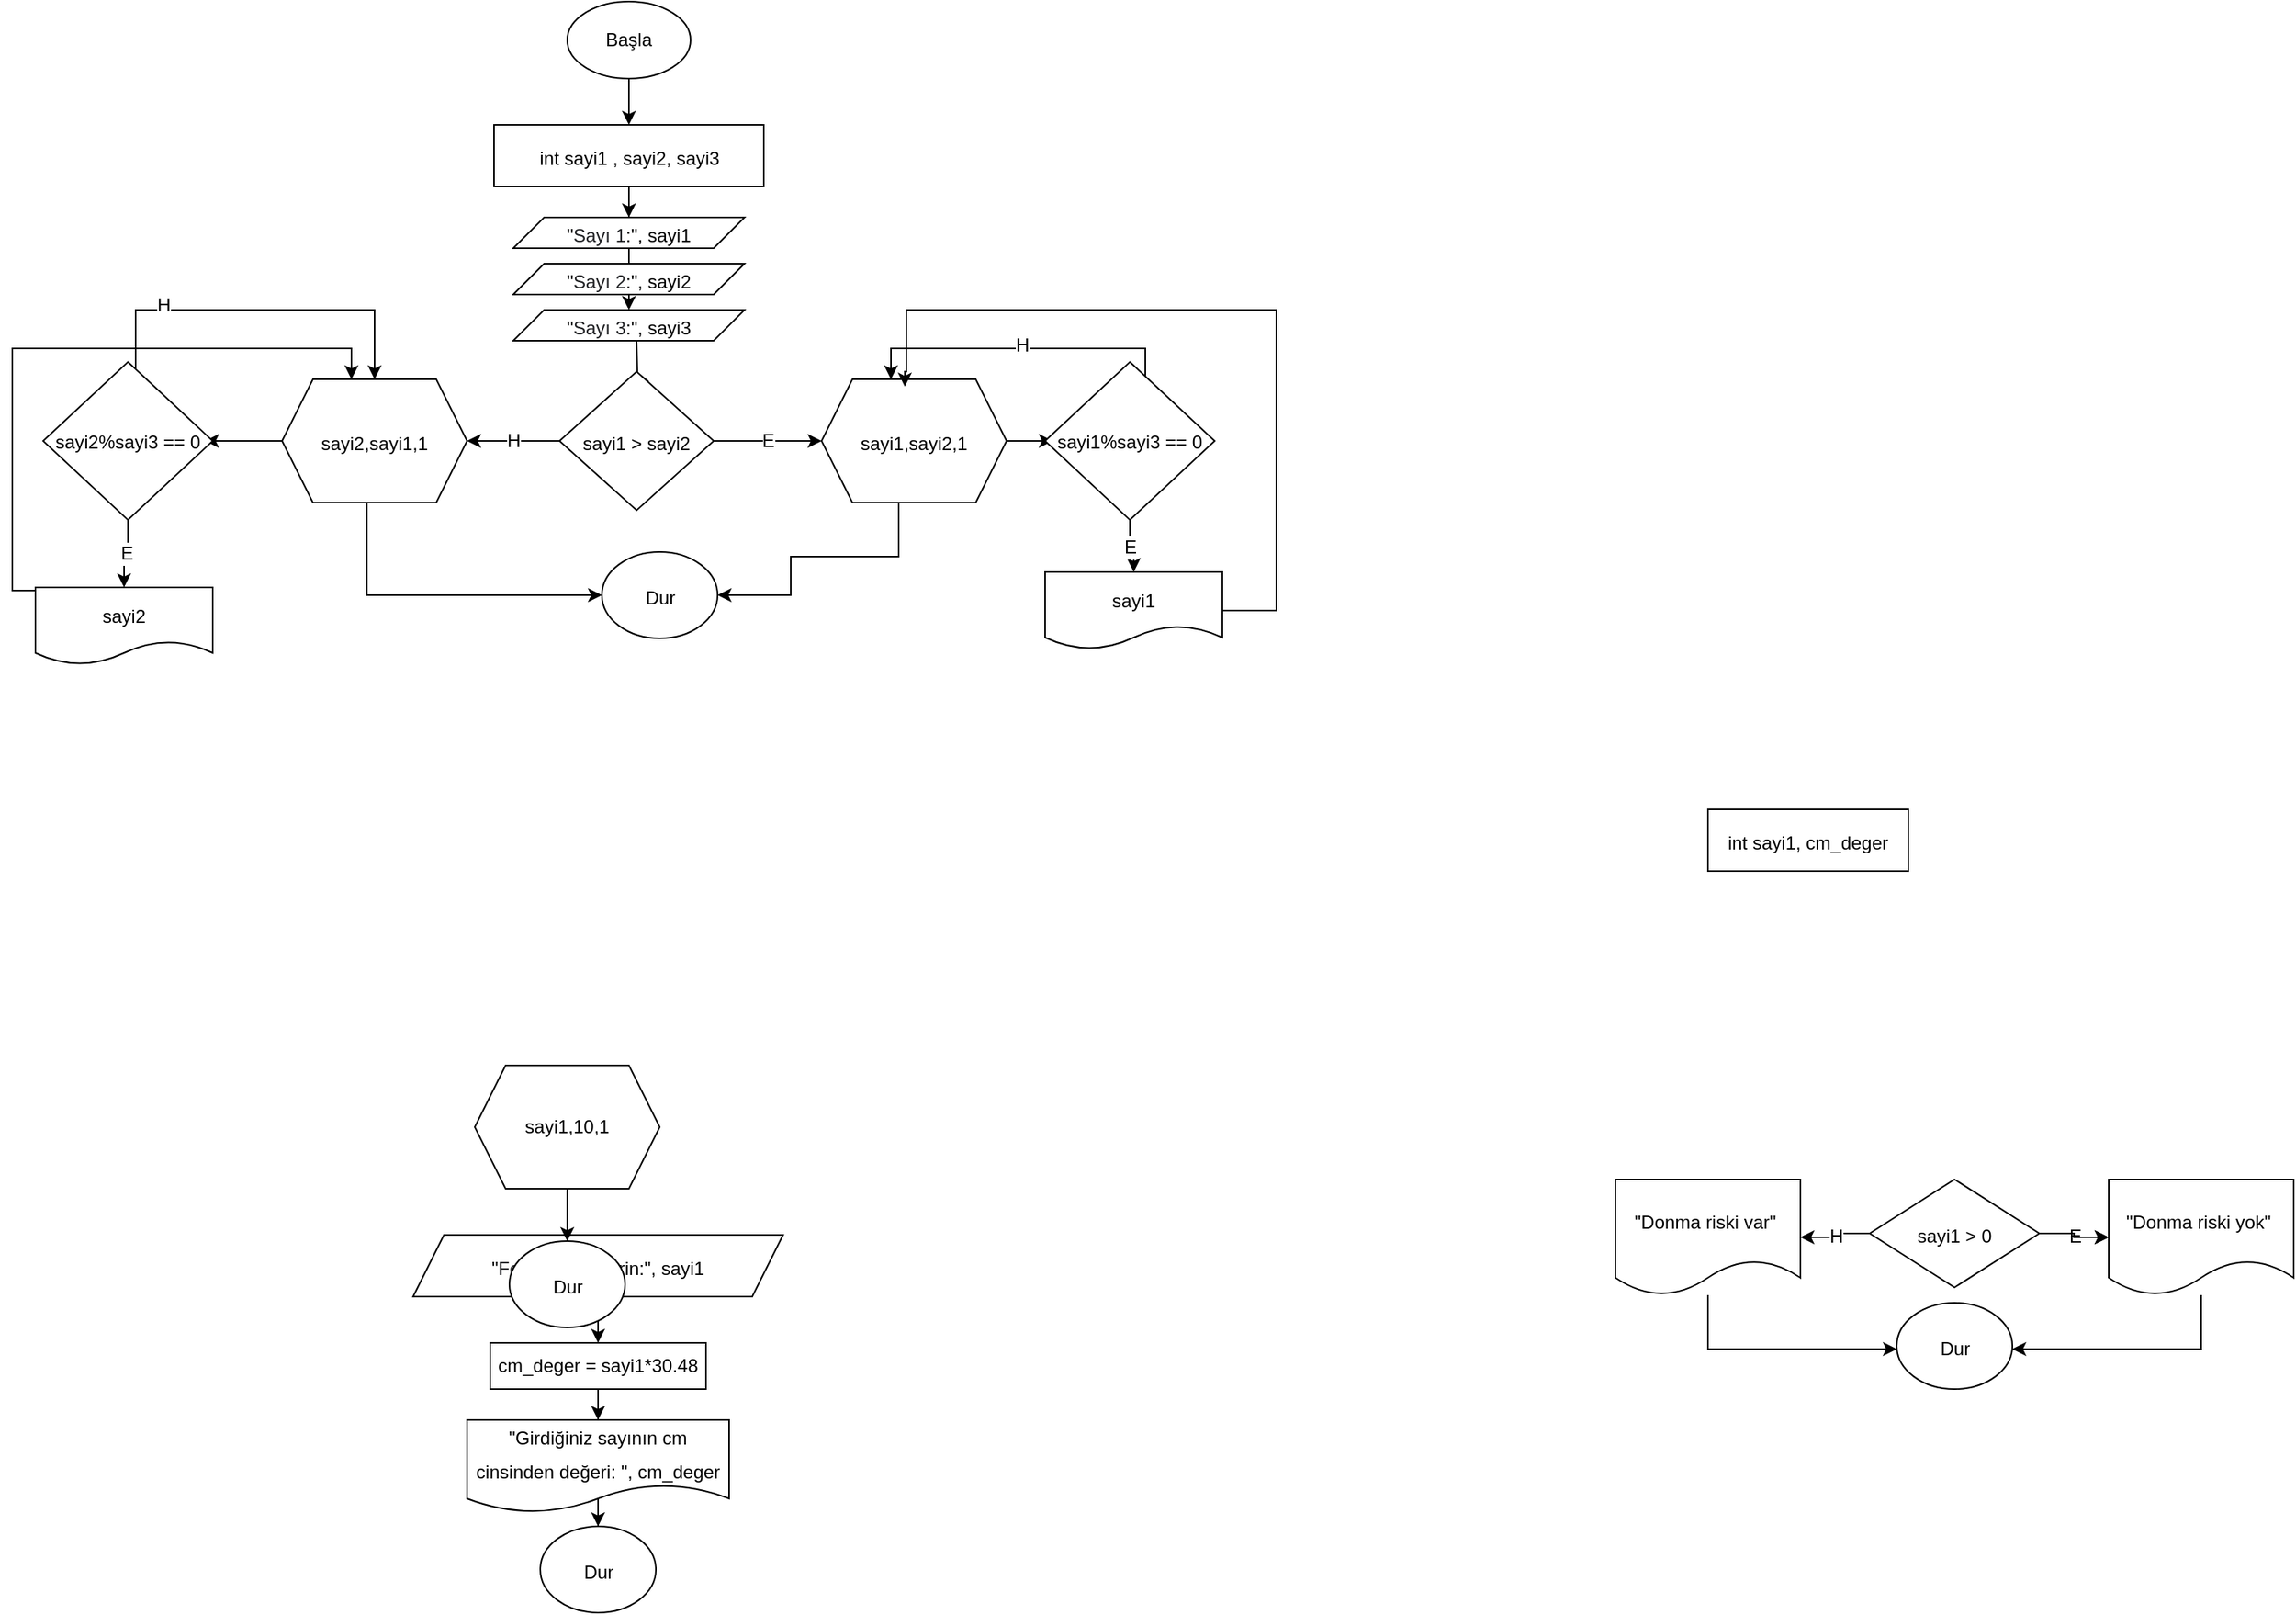 <mxfile version="20.5.3"><diagram id="mjrBb1MtddJ0aK4qtmtU" name="Sayfa -1"><mxGraphModel dx="2216" dy="514" grid="1" gridSize="10" guides="1" tooltips="1" connect="1" arrows="1" fold="1" page="1" pageScale="1" pageWidth="827" pageHeight="1169" math="0" shadow="0"><root><mxCell id="0"/><mxCell id="1" parent="0"/><mxCell id="LNDs2tjOzmUdnJHI5J-K-38" value="" style="edgeStyle=orthogonalEdgeStyle;rounded=0;orthogonalLoop=1;jettySize=auto;html=1;fontSize=12;fontColor=none;" edge="1" parent="1" source="LNDs2tjOzmUdnJHI5J-K-1" target="LNDs2tjOzmUdnJHI5J-K-37"><mxGeometry relative="1" as="geometry"/></mxCell><mxCell id="LNDs2tjOzmUdnJHI5J-K-1" value="&lt;font style=&quot;font-size: 12px;&quot;&gt;Başla&lt;/font&gt;" style="ellipse;whiteSpace=wrap;html=1;" vertex="1" parent="1"><mxGeometry x="230" y="130" width="80" height="50" as="geometry"/></mxCell><mxCell id="LNDs2tjOzmUdnJHI5J-K-2" value="&lt;font style=&quot;font-size: 12px;&quot;&gt;int sayi1, cm_deger&lt;/font&gt;" style="rounded=0;whiteSpace=wrap;html=1;fontSize=18;" vertex="1" parent="1"><mxGeometry x="970" y="654" width="130" height="40" as="geometry"/></mxCell><mxCell id="LNDs2tjOzmUdnJHI5J-K-33" value="" style="edgeStyle=orthogonalEdgeStyle;rounded=0;orthogonalLoop=1;jettySize=auto;html=1;fontSize=12;fontColor=none;" edge="1" parent="1" source="LNDs2tjOzmUdnJHI5J-K-3" target="LNDs2tjOzmUdnJHI5J-K-32"><mxGeometry relative="1" as="geometry"/></mxCell><mxCell id="LNDs2tjOzmUdnJHI5J-K-3" value="&lt;font style=&quot;font-size: 12px;&quot;&gt;&quot;Girdiğiniz sayının cm cinsinden değeri: &quot;, cm_deger&lt;/font&gt;" style="shape=document;whiteSpace=wrap;html=1;boundedLbl=1;fontSize=18;" vertex="1" parent="1"><mxGeometry x="165" y="1050" width="170" height="60" as="geometry"/></mxCell><mxCell id="LNDs2tjOzmUdnJHI5J-K-4" value="&lt;font style=&quot;font-size: 12px;&quot;&gt;Dur&lt;/font&gt;" style="ellipse;whiteSpace=wrap;html=1;fontSize=18;" vertex="1" parent="1"><mxGeometry x="1092.5" y="974" width="75" height="56" as="geometry"/></mxCell><mxCell id="LNDs2tjOzmUdnJHI5J-K-31" value="" style="edgeStyle=orthogonalEdgeStyle;rounded=0;orthogonalLoop=1;jettySize=auto;html=1;fontSize=12;fontColor=none;" edge="1" parent="1" source="LNDs2tjOzmUdnJHI5J-K-10" target="LNDs2tjOzmUdnJHI5J-K-17"><mxGeometry relative="1" as="geometry"/></mxCell><mxCell id="LNDs2tjOzmUdnJHI5J-K-10" value="&lt;font style=&quot;&quot;&gt;&lt;span style=&quot;font-size: 12px;&quot;&gt;&quot;&lt;/span&gt;&lt;span style=&quot;color: rgb(32, 33, 36); font-family: &amp;quot;Google Sans&amp;quot;, arial, sans-serif; text-align: left; background-color: rgb(255, 255, 255);&quot;&gt;&lt;font style=&quot;font-size: 12px;&quot;&gt;Feet&amp;nbsp;&lt;/font&gt;&lt;/span&gt;&lt;span style=&quot;font-size: 12px;&quot;&gt;Değeri Girin:&quot;, sayi1&lt;/span&gt;&lt;/font&gt;" style="shape=parallelogram;perimeter=parallelogramPerimeter;whiteSpace=wrap;html=1;fixedSize=1;fontSize=18;" vertex="1" parent="1"><mxGeometry x="130" y="930" width="240" height="40" as="geometry"/></mxCell><mxCell id="LNDs2tjOzmUdnJHI5J-K-19" value="" style="edgeStyle=orthogonalEdgeStyle;rounded=0;orthogonalLoop=1;jettySize=auto;html=1;fontSize=12;fontColor=none;" edge="1" parent="1" source="LNDs2tjOzmUdnJHI5J-K-17" target="LNDs2tjOzmUdnJHI5J-K-3"><mxGeometry relative="1" as="geometry"/></mxCell><mxCell id="LNDs2tjOzmUdnJHI5J-K-17" value="cm_deger = sayi1*30.48" style="rounded=0;whiteSpace=wrap;html=1;fontSize=12;fontColor=none;" vertex="1" parent="1"><mxGeometry x="180" y="1000" width="140" height="30" as="geometry"/></mxCell><mxCell id="LNDs2tjOzmUdnJHI5J-K-24" value="E" style="edgeStyle=orthogonalEdgeStyle;rounded=0;orthogonalLoop=1;jettySize=auto;html=1;fontSize=12;fontColor=none;" edge="1" parent="1" source="LNDs2tjOzmUdnJHI5J-K-21" target="LNDs2tjOzmUdnJHI5J-K-23"><mxGeometry relative="1" as="geometry"/></mxCell><mxCell id="LNDs2tjOzmUdnJHI5J-K-26" value="H" style="edgeStyle=orthogonalEdgeStyle;rounded=0;orthogonalLoop=1;jettySize=auto;html=1;fontSize=12;fontColor=none;" edge="1" parent="1" source="LNDs2tjOzmUdnJHI5J-K-21" target="LNDs2tjOzmUdnJHI5J-K-25"><mxGeometry relative="1" as="geometry"/></mxCell><mxCell id="LNDs2tjOzmUdnJHI5J-K-29" value="" style="edgeStyle=orthogonalEdgeStyle;rounded=0;orthogonalLoop=1;jettySize=auto;html=1;fontSize=12;fontColor=none;" edge="1" parent="1" source="LNDs2tjOzmUdnJHI5J-K-21" target="LNDs2tjOzmUdnJHI5J-K-23"><mxGeometry relative="1" as="geometry"/></mxCell><mxCell id="LNDs2tjOzmUdnJHI5J-K-21" value="&lt;font style=&quot;font-size: 12px;&quot;&gt;sayi1 &amp;gt; 0&lt;/font&gt;" style="rhombus;whiteSpace=wrap;html=1;fontSize=18;" vertex="1" parent="1"><mxGeometry x="1075" y="894" width="110" height="70" as="geometry"/></mxCell><mxCell id="LNDs2tjOzmUdnJHI5J-K-28" value="" style="edgeStyle=orthogonalEdgeStyle;rounded=0;orthogonalLoop=1;jettySize=auto;html=1;fontSize=12;fontColor=none;" edge="1" parent="1" source="LNDs2tjOzmUdnJHI5J-K-23" target="LNDs2tjOzmUdnJHI5J-K-4"><mxGeometry relative="1" as="geometry"><Array as="points"><mxPoint x="1290" y="1004"/></Array></mxGeometry></mxCell><mxCell id="LNDs2tjOzmUdnJHI5J-K-23" value="&lt;span style=&quot;font-size: 12px;&quot;&gt;&quot;Donma riski yok&lt;/span&gt;&lt;font style=&quot;font-size: 12px;&quot;&gt;&quot;&lt;/font&gt;&lt;span style=&quot;font-size: 12px;&quot;&gt;&amp;nbsp;&lt;/span&gt;" style="shape=document;whiteSpace=wrap;html=1;boundedLbl=1;fontSize=18;" vertex="1" parent="1"><mxGeometry x="1230" y="894" width="120" height="75" as="geometry"/></mxCell><mxCell id="LNDs2tjOzmUdnJHI5J-K-27" value="" style="edgeStyle=orthogonalEdgeStyle;rounded=0;orthogonalLoop=1;jettySize=auto;html=1;fontSize=12;fontColor=none;" edge="1" parent="1" source="LNDs2tjOzmUdnJHI5J-K-25" target="LNDs2tjOzmUdnJHI5J-K-4"><mxGeometry relative="1" as="geometry"><Array as="points"><mxPoint x="970" y="1004"/></Array></mxGeometry></mxCell><mxCell id="LNDs2tjOzmUdnJHI5J-K-25" value="&lt;font style=&quot;font-size: 12px;&quot;&gt;&quot;&lt;font style=&quot;font-size: 12px;&quot;&gt;Donma riski var&quot;&lt;/font&gt;&amp;nbsp;&lt;/font&gt;" style="shape=document;whiteSpace=wrap;html=1;boundedLbl=1;fontSize=18;" vertex="1" parent="1"><mxGeometry x="910" y="894" width="120" height="75" as="geometry"/></mxCell><mxCell id="LNDs2tjOzmUdnJHI5J-K-32" value="&lt;font style=&quot;font-size: 12px;&quot;&gt;Dur&lt;/font&gt;" style="ellipse;whiteSpace=wrap;html=1;fontSize=18;" vertex="1" parent="1"><mxGeometry x="212.5" y="1119" width="75" height="56" as="geometry"/></mxCell><mxCell id="LNDs2tjOzmUdnJHI5J-K-49" value="" style="edgeStyle=orthogonalEdgeStyle;rounded=0;orthogonalLoop=1;jettySize=auto;html=1;fontSize=12;fontColor=none;" edge="1" parent="1" source="LNDs2tjOzmUdnJHI5J-K-34" target="LNDs2tjOzmUdnJHI5J-K-48"><mxGeometry relative="1" as="geometry"/></mxCell><mxCell id="LNDs2tjOzmUdnJHI5J-K-34" value="sayi1,10,1" style="shape=hexagon;perimeter=hexagonPerimeter2;whiteSpace=wrap;html=1;fixedSize=1;" vertex="1" parent="1"><mxGeometry x="170" y="820" width="120" height="80" as="geometry"/></mxCell><mxCell id="LNDs2tjOzmUdnJHI5J-K-51" value="" style="edgeStyle=orthogonalEdgeStyle;rounded=0;orthogonalLoop=1;jettySize=auto;html=1;fontSize=12;fontColor=none;startArrow=none;" edge="1" parent="1" target="LNDs2tjOzmUdnJHI5J-K-50"><mxGeometry relative="1" as="geometry"><mxPoint x="275" y="350" as="sourcePoint"/></mxGeometry></mxCell><mxCell id="LNDs2tjOzmUdnJHI5J-K-70" value="" style="edgeStyle=orthogonalEdgeStyle;rounded=0;orthogonalLoop=1;jettySize=auto;html=1;fontSize=17;fontColor=none;" edge="1" parent="1" source="LNDs2tjOzmUdnJHI5J-K-37" target="LNDs2tjOzmUdnJHI5J-K-69"><mxGeometry relative="1" as="geometry"/></mxCell><mxCell id="LNDs2tjOzmUdnJHI5J-K-37" value="&lt;font style=&quot;font-size: 12px;&quot;&gt;int sayi1 , sayi2, sayi3&lt;/font&gt;" style="rounded=0;whiteSpace=wrap;html=1;fontSize=18;" vertex="1" parent="1"><mxGeometry x="182.5" y="210" width="175" height="40" as="geometry"/></mxCell><mxCell id="LNDs2tjOzmUdnJHI5J-K-48" value="&lt;font style=&quot;font-size: 12px;&quot;&gt;Dur&lt;/font&gt;" style="ellipse;whiteSpace=wrap;html=1;fontSize=18;" vertex="1" parent="1"><mxGeometry x="192.5" y="934" width="75" height="56" as="geometry"/></mxCell><mxCell id="LNDs2tjOzmUdnJHI5J-K-53" value="E" style="edgeStyle=orthogonalEdgeStyle;rounded=0;orthogonalLoop=1;jettySize=auto;html=1;fontSize=12;fontColor=none;" edge="1" parent="1" source="LNDs2tjOzmUdnJHI5J-K-50" target="LNDs2tjOzmUdnJHI5J-K-52"><mxGeometry relative="1" as="geometry"/></mxCell><mxCell id="LNDs2tjOzmUdnJHI5J-K-55" value="H" style="edgeStyle=orthogonalEdgeStyle;rounded=0;orthogonalLoop=1;jettySize=auto;html=1;fontSize=12;fontColor=none;" edge="1" parent="1" source="LNDs2tjOzmUdnJHI5J-K-50" target="LNDs2tjOzmUdnJHI5J-K-54"><mxGeometry relative="1" as="geometry"/></mxCell><mxCell id="LNDs2tjOzmUdnJHI5J-K-50" value="&lt;font style=&quot;font-size: 12px;&quot;&gt;sayi1 &amp;gt; sayi2&lt;/font&gt;" style="rhombus;whiteSpace=wrap;html=1;fontSize=18;rounded=0;" vertex="1" parent="1"><mxGeometry x="225" y="370" width="100" height="90" as="geometry"/></mxCell><mxCell id="LNDs2tjOzmUdnJHI5J-K-59" value="" style="edgeStyle=orthogonalEdgeStyle;rounded=0;orthogonalLoop=1;jettySize=auto;html=1;fontSize=17;fontColor=none;" edge="1" parent="1" source="LNDs2tjOzmUdnJHI5J-K-52"><mxGeometry relative="1" as="geometry"><mxPoint x="545" y="415" as="targetPoint"/></mxGeometry></mxCell><mxCell id="LNDs2tjOzmUdnJHI5J-K-63" style="edgeStyle=orthogonalEdgeStyle;rounded=0;orthogonalLoop=1;jettySize=auto;html=1;fontSize=17;fontColor=none;" edge="1" parent="1" source="LNDs2tjOzmUdnJHI5J-K-52" target="LNDs2tjOzmUdnJHI5J-K-67"><mxGeometry relative="1" as="geometry"><mxPoint x="375" y="515" as="targetPoint"/><Array as="points"><mxPoint x="445" y="490"/><mxPoint x="375" y="490"/><mxPoint x="375" y="515"/></Array></mxGeometry></mxCell><mxCell id="LNDs2tjOzmUdnJHI5J-K-52" value="&lt;font style=&quot;font-size: 12px;&quot;&gt;sayi1,sayi2,1&lt;/font&gt;" style="shape=hexagon;perimeter=hexagonPerimeter2;whiteSpace=wrap;html=1;fixedSize=1;fontSize=18;rounded=0;" vertex="1" parent="1"><mxGeometry x="395" y="375" width="120" height="80" as="geometry"/></mxCell><mxCell id="LNDs2tjOzmUdnJHI5J-K-57" value="" style="edgeStyle=orthogonalEdgeStyle;rounded=0;orthogonalLoop=1;jettySize=auto;html=1;fontSize=17;fontColor=none;" edge="1" parent="1" source="LNDs2tjOzmUdnJHI5J-K-54"><mxGeometry relative="1" as="geometry"><mxPoint x="-5" y="415" as="targetPoint"/></mxGeometry></mxCell><mxCell id="LNDs2tjOzmUdnJHI5J-K-84" style="edgeStyle=orthogonalEdgeStyle;rounded=0;orthogonalLoop=1;jettySize=auto;html=1;entryX=0;entryY=0.5;entryDx=0;entryDy=0;fontSize=12;fontColor=none;" edge="1" parent="1" source="LNDs2tjOzmUdnJHI5J-K-54" target="LNDs2tjOzmUdnJHI5J-K-67"><mxGeometry relative="1" as="geometry"><Array as="points"><mxPoint x="100" y="515"/></Array></mxGeometry></mxCell><mxCell id="LNDs2tjOzmUdnJHI5J-K-54" value="&lt;span style=&quot;font-size: 12px;&quot;&gt;sayi2,sayi1,1&lt;/span&gt;" style="shape=hexagon;perimeter=hexagonPerimeter2;whiteSpace=wrap;html=1;fixedSize=1;fontSize=18;rounded=0;" vertex="1" parent="1"><mxGeometry x="45" y="375" width="120" height="80" as="geometry"/></mxCell><mxCell id="LNDs2tjOzmUdnJHI5J-K-61" style="edgeStyle=orthogonalEdgeStyle;rounded=0;orthogonalLoop=1;jettySize=auto;html=1;entryX=0.5;entryY=0;entryDx=0;entryDy=0;fontSize=17;fontColor=none;" edge="1" parent="1" target="LNDs2tjOzmUdnJHI5J-K-54"><mxGeometry relative="1" as="geometry"><mxPoint x="-75" y="400" as="sourcePoint"/><Array as="points"><mxPoint x="-50" y="400"/><mxPoint x="-50" y="330"/><mxPoint x="105" y="330"/></Array></mxGeometry></mxCell><mxCell id="LNDs2tjOzmUdnJHI5J-K-82" value="H" style="edgeLabel;html=1;align=center;verticalAlign=middle;resizable=0;points=[];fontSize=12;fontColor=none;" vertex="1" connectable="0" parent="LNDs2tjOzmUdnJHI5J-K-61"><mxGeometry x="-0.237" y="3" relative="1" as="geometry"><mxPoint as="offset"/></mxGeometry></mxCell><mxCell id="LNDs2tjOzmUdnJHI5J-K-60" style="edgeStyle=orthogonalEdgeStyle;rounded=0;orthogonalLoop=1;jettySize=auto;html=1;entryX=0.375;entryY=0;entryDx=0;entryDy=0;fontSize=17;fontColor=none;" edge="1" parent="1" source="LNDs2tjOzmUdnJHI5J-K-75" target="LNDs2tjOzmUdnJHI5J-K-52"><mxGeometry relative="1" as="geometry"><mxPoint x="605" y="400" as="sourcePoint"/><Array as="points"><mxPoint x="605" y="355"/><mxPoint x="440" y="355"/></Array></mxGeometry></mxCell><mxCell id="LNDs2tjOzmUdnJHI5J-K-77" value="H" style="edgeLabel;html=1;align=center;verticalAlign=middle;resizable=0;points=[];fontSize=12;fontColor=none;" vertex="1" connectable="0" parent="LNDs2tjOzmUdnJHI5J-K-60"><mxGeometry x="-0.036" y="-2" relative="1" as="geometry"><mxPoint as="offset"/></mxGeometry></mxCell><mxCell id="LNDs2tjOzmUdnJHI5J-K-67" value="&lt;font style=&quot;font-size: 12px;&quot;&gt;Dur&lt;/font&gt;" style="ellipse;whiteSpace=wrap;html=1;fontSize=18;" vertex="1" parent="1"><mxGeometry x="252.5" y="487" width="75" height="56" as="geometry"/></mxCell><mxCell id="LNDs2tjOzmUdnJHI5J-K-74" value="" style="edgeStyle=orthogonalEdgeStyle;rounded=0;orthogonalLoop=1;jettySize=auto;html=1;fontSize=17;fontColor=none;" edge="1" parent="1" source="LNDs2tjOzmUdnJHI5J-K-69" target="LNDs2tjOzmUdnJHI5J-K-72"><mxGeometry relative="1" as="geometry"/></mxCell><mxCell id="LNDs2tjOzmUdnJHI5J-K-69" value="&lt;div style=&quot;text-align: left;&quot;&gt;&lt;span style=&quot;background-color: initial; font-size: 12px;&quot;&gt;&quot;&lt;/span&gt;&lt;span style=&quot;font-size: 12px; background-color: rgb(255, 255, 255);&quot;&gt;&lt;font face=&quot;Google Sans, arial, sans-serif&quot; color=&quot;#202124&quot;&gt;Sayı 1&lt;/font&gt;&lt;/span&gt;&lt;span style=&quot;background-color: initial; font-size: 12px;&quot;&gt;:&quot;, sayi1&lt;/span&gt;&lt;/div&gt;" style="shape=parallelogram;perimeter=parallelogramPerimeter;whiteSpace=wrap;html=1;fixedSize=1;fontSize=18;" vertex="1" parent="1"><mxGeometry x="195" y="270" width="150" height="20" as="geometry"/></mxCell><mxCell id="LNDs2tjOzmUdnJHI5J-K-71" value="&lt;div style=&quot;text-align: left;&quot;&gt;&lt;span style=&quot;background-color: initial; font-size: 12px;&quot;&gt;&quot;&lt;/span&gt;&lt;span style=&quot;font-size: 12px; background-color: rgb(255, 255, 255);&quot;&gt;&lt;font face=&quot;Google Sans, arial, sans-serif&quot; color=&quot;#202124&quot;&gt;Sayı 2&lt;/font&gt;&lt;/span&gt;&lt;span style=&quot;background-color: initial; font-size: 12px;&quot;&gt;:&quot;, sayi2&lt;/span&gt;&lt;/div&gt;" style="shape=parallelogram;perimeter=parallelogramPerimeter;whiteSpace=wrap;html=1;fixedSize=1;fontSize=18;" vertex="1" parent="1"><mxGeometry x="195" y="300" width="150" height="20" as="geometry"/></mxCell><mxCell id="LNDs2tjOzmUdnJHI5J-K-72" value="&lt;div style=&quot;text-align: left;&quot;&gt;&lt;span style=&quot;background-color: initial; font-size: 12px;&quot;&gt;&quot;&lt;/span&gt;&lt;span style=&quot;font-size: 12px; background-color: rgb(255, 255, 255);&quot;&gt;&lt;font face=&quot;Google Sans, arial, sans-serif&quot; color=&quot;#202124&quot;&gt;Sayı 3&lt;/font&gt;&lt;/span&gt;&lt;span style=&quot;background-color: initial; font-size: 12px;&quot;&gt;:&quot;, sayi3&lt;/span&gt;&lt;/div&gt;" style="shape=parallelogram;perimeter=parallelogramPerimeter;whiteSpace=wrap;html=1;fixedSize=1;fontSize=18;" vertex="1" parent="1"><mxGeometry x="195" y="330" width="150" height="20" as="geometry"/></mxCell><mxCell id="LNDs2tjOzmUdnJHI5J-K-79" value="E" style="edgeStyle=orthogonalEdgeStyle;rounded=0;orthogonalLoop=1;jettySize=auto;html=1;fontSize=12;fontColor=none;" edge="1" parent="1" source="LNDs2tjOzmUdnJHI5J-K-75" target="LNDs2tjOzmUdnJHI5J-K-78"><mxGeometry relative="1" as="geometry"/></mxCell><mxCell id="LNDs2tjOzmUdnJHI5J-K-75" value="&lt;font style=&quot;font-size: 12px;&quot;&gt;sayi1%sayi3 == 0&lt;/font&gt;" style="rhombus;whiteSpace=wrap;html=1;fontSize=17;fontColor=none;" vertex="1" parent="1"><mxGeometry x="540" y="363.75" width="110" height="102.5" as="geometry"/></mxCell><mxCell id="LNDs2tjOzmUdnJHI5J-K-80" style="edgeStyle=orthogonalEdgeStyle;rounded=0;orthogonalLoop=1;jettySize=auto;html=1;entryX=0.453;entryY=0.06;entryDx=0;entryDy=0;entryPerimeter=0;fontSize=12;fontColor=none;" edge="1" parent="1" source="LNDs2tjOzmUdnJHI5J-K-78" target="LNDs2tjOzmUdnJHI5J-K-52"><mxGeometry relative="1" as="geometry"><Array as="points"><mxPoint x="690" y="525"/><mxPoint x="690" y="330"/><mxPoint x="450" y="330"/><mxPoint x="450" y="370"/><mxPoint x="449" y="370"/><mxPoint x="449" y="380"/></Array></mxGeometry></mxCell><mxCell id="LNDs2tjOzmUdnJHI5J-K-78" value="&lt;font style=&quot;font-size: 12px;&quot;&gt;sayi1&lt;/font&gt;" style="shape=document;whiteSpace=wrap;html=1;boundedLbl=1;fontSize=17;fontColor=none;" vertex="1" parent="1"><mxGeometry x="540" y="500" width="115" height="50" as="geometry"/></mxCell><mxCell id="LNDs2tjOzmUdnJHI5J-K-85" value="E" style="edgeStyle=orthogonalEdgeStyle;rounded=0;orthogonalLoop=1;jettySize=auto;html=1;fontSize=12;fontColor=none;" edge="1" parent="1" source="LNDs2tjOzmUdnJHI5J-K-81" target="LNDs2tjOzmUdnJHI5J-K-83"><mxGeometry relative="1" as="geometry"/></mxCell><mxCell id="LNDs2tjOzmUdnJHI5J-K-81" value="&lt;font style=&quot;font-size: 12px;&quot;&gt;sayi2%sayi3 == 0&lt;/font&gt;" style="rhombus;whiteSpace=wrap;html=1;fontSize=17;fontColor=none;" vertex="1" parent="1"><mxGeometry x="-110" y="363.75" width="110" height="102.5" as="geometry"/></mxCell><mxCell id="LNDs2tjOzmUdnJHI5J-K-86" style="edgeStyle=orthogonalEdgeStyle;rounded=0;orthogonalLoop=1;jettySize=auto;html=1;entryX=0.375;entryY=0;entryDx=0;entryDy=0;fontSize=12;fontColor=none;" edge="1" parent="1" source="LNDs2tjOzmUdnJHI5J-K-83" target="LNDs2tjOzmUdnJHI5J-K-54"><mxGeometry relative="1" as="geometry"><Array as="points"><mxPoint x="-130" y="512"/><mxPoint x="-130" y="355"/><mxPoint x="90" y="355"/></Array></mxGeometry></mxCell><mxCell id="LNDs2tjOzmUdnJHI5J-K-83" value="&lt;font style=&quot;font-size: 12px;&quot;&gt;sayi2&lt;/font&gt;" style="shape=document;whiteSpace=wrap;html=1;boundedLbl=1;fontSize=17;fontColor=none;" vertex="1" parent="1"><mxGeometry x="-115" y="510" width="115" height="50" as="geometry"/></mxCell></root></mxGraphModel></diagram></mxfile>